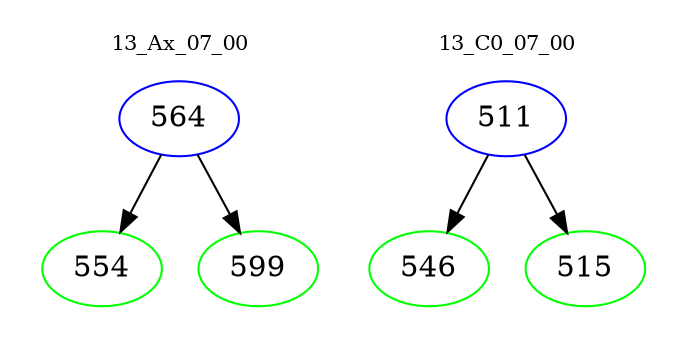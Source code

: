 digraph{
subgraph cluster_0 {
color = white
label = "13_Ax_07_00";
fontsize=10;
T0_564 [label="564", color="blue"]
T0_564 -> T0_554 [color="black"]
T0_554 [label="554", color="green"]
T0_564 -> T0_599 [color="black"]
T0_599 [label="599", color="green"]
}
subgraph cluster_1 {
color = white
label = "13_C0_07_00";
fontsize=10;
T1_511 [label="511", color="blue"]
T1_511 -> T1_546 [color="black"]
T1_546 [label="546", color="green"]
T1_511 -> T1_515 [color="black"]
T1_515 [label="515", color="green"]
}
}
